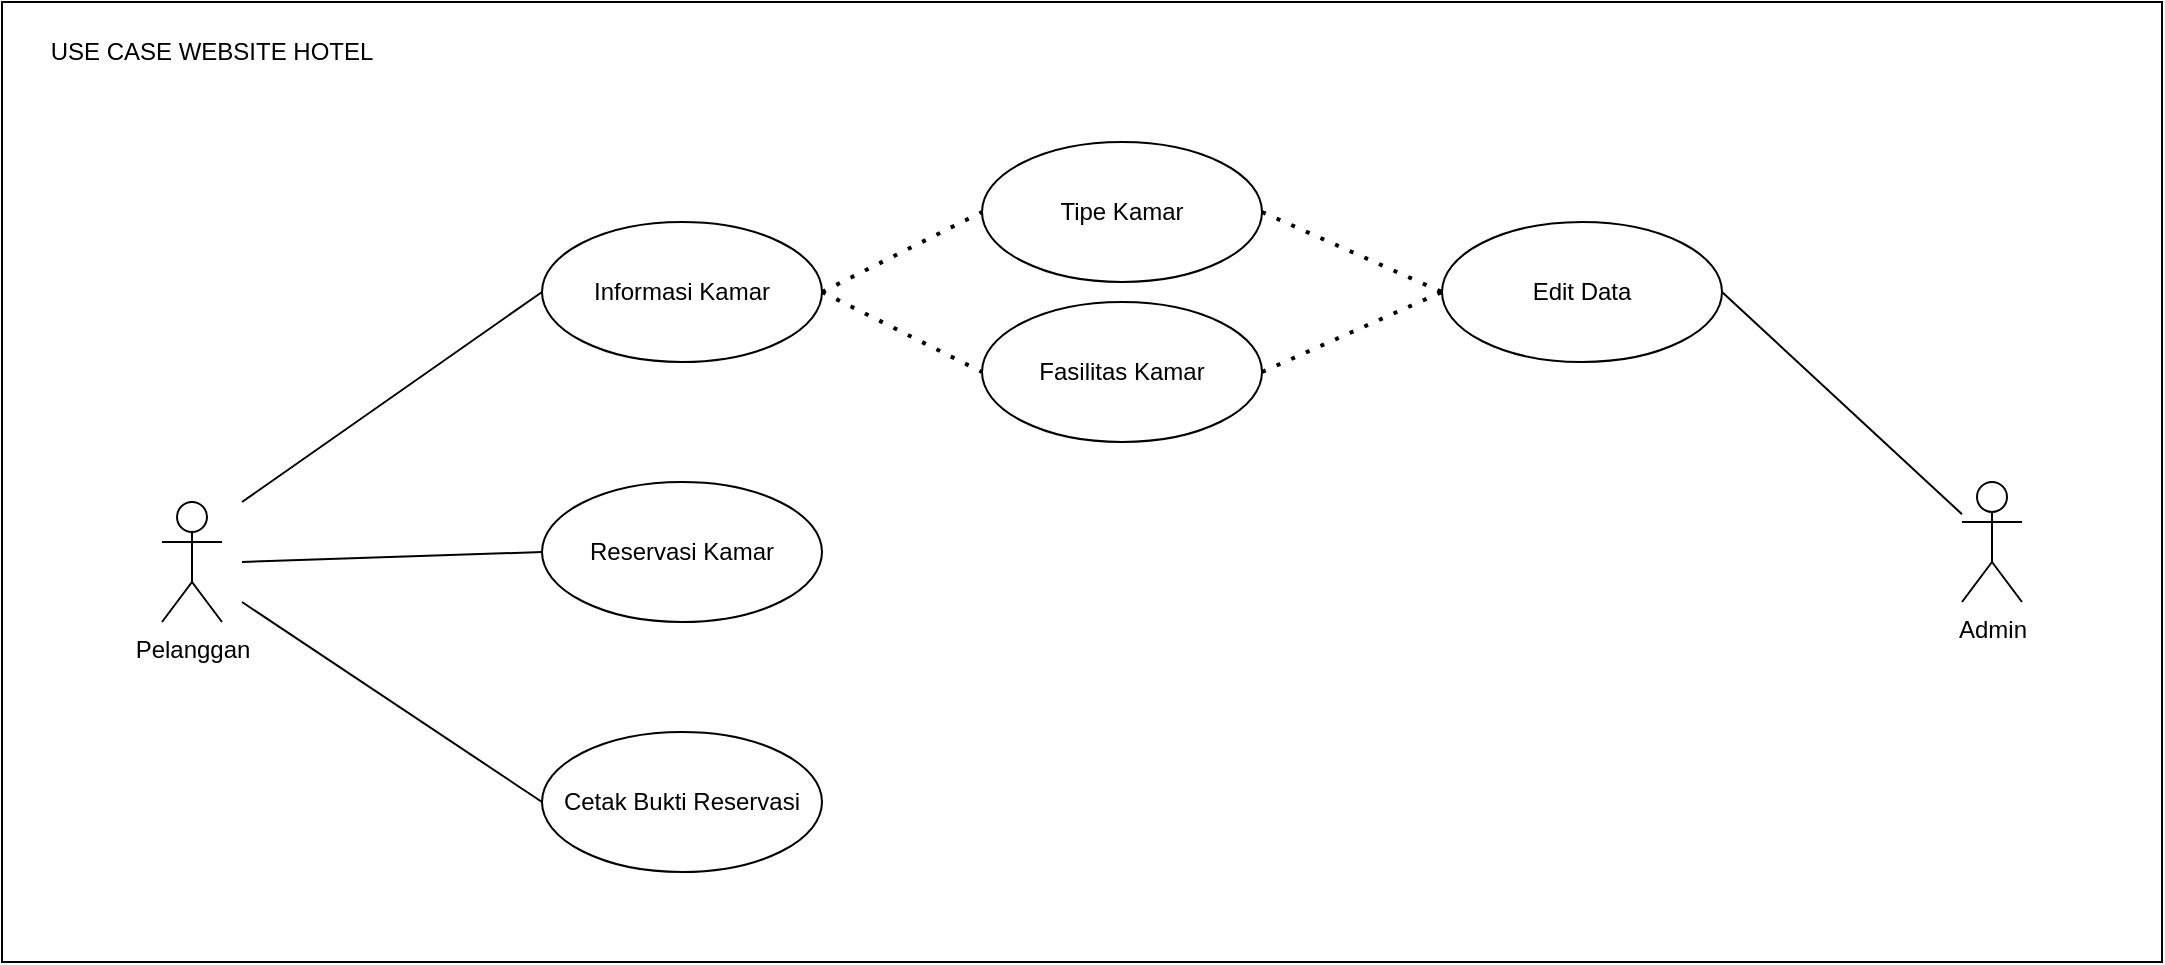 <mxfile version="16.5.3" type="github">
  <diagram id="QFk89UJ7KHTQGOqEEG_A" name="Page-1">
    <mxGraphModel dx="1157" dy="613" grid="1" gridSize="10" guides="1" tooltips="1" connect="1" arrows="1" fold="1" page="1" pageScale="1" pageWidth="850" pageHeight="1100" math="0" shadow="0">
      <root>
        <mxCell id="0" />
        <mxCell id="1" parent="0" />
        <mxCell id="in93S46vELKZa4IfoaVD-19" value="" style="rounded=0;whiteSpace=wrap;html=1;" vertex="1" parent="1">
          <mxGeometry x="40" y="40" width="1080" height="480" as="geometry" />
        </mxCell>
        <mxCell id="in93S46vELKZa4IfoaVD-2" value="Informasi Kamar" style="ellipse;whiteSpace=wrap;html=1;" vertex="1" parent="1">
          <mxGeometry x="310" y="150" width="140" height="70" as="geometry" />
        </mxCell>
        <mxCell id="in93S46vELKZa4IfoaVD-3" value="Tipe Kamar" style="ellipse;whiteSpace=wrap;html=1;" vertex="1" parent="1">
          <mxGeometry x="530" y="110" width="140" height="70" as="geometry" />
        </mxCell>
        <mxCell id="in93S46vELKZa4IfoaVD-4" value="Fasilitas Kamar" style="ellipse;whiteSpace=wrap;html=1;" vertex="1" parent="1">
          <mxGeometry x="530" y="190" width="140" height="70" as="geometry" />
        </mxCell>
        <mxCell id="in93S46vELKZa4IfoaVD-5" value="Reservasi Kamar" style="ellipse;whiteSpace=wrap;html=1;" vertex="1" parent="1">
          <mxGeometry x="310" y="280" width="140" height="70" as="geometry" />
        </mxCell>
        <mxCell id="in93S46vELKZa4IfoaVD-6" value="Cetak Bukti Reservasi" style="ellipse;whiteSpace=wrap;html=1;" vertex="1" parent="1">
          <mxGeometry x="310" y="405" width="140" height="70" as="geometry" />
        </mxCell>
        <mxCell id="in93S46vELKZa4IfoaVD-7" value="Pelanggan" style="shape=umlActor;verticalLabelPosition=bottom;verticalAlign=top;html=1;" vertex="1" parent="1">
          <mxGeometry x="120" y="290" width="30" height="60" as="geometry" />
        </mxCell>
        <mxCell id="in93S46vELKZa4IfoaVD-8" value="" style="endArrow=none;html=1;rounded=0;entryX=0;entryY=0.5;entryDx=0;entryDy=0;" edge="1" parent="1" target="in93S46vELKZa4IfoaVD-2">
          <mxGeometry width="50" height="50" relative="1" as="geometry">
            <mxPoint x="160" y="290" as="sourcePoint" />
            <mxPoint x="550" y="240" as="targetPoint" />
          </mxGeometry>
        </mxCell>
        <mxCell id="in93S46vELKZa4IfoaVD-9" value="" style="endArrow=none;dashed=1;html=1;dashPattern=1 3;strokeWidth=2;rounded=0;entryX=0;entryY=0.5;entryDx=0;entryDy=0;exitX=1;exitY=0.5;exitDx=0;exitDy=0;" edge="1" parent="1" source="in93S46vELKZa4IfoaVD-2" target="in93S46vELKZa4IfoaVD-3">
          <mxGeometry width="50" height="50" relative="1" as="geometry">
            <mxPoint x="420" y="390" as="sourcePoint" />
            <mxPoint x="470" y="340" as="targetPoint" />
          </mxGeometry>
        </mxCell>
        <mxCell id="in93S46vELKZa4IfoaVD-10" value="" style="endArrow=none;dashed=1;html=1;dashPattern=1 3;strokeWidth=2;rounded=0;entryX=0;entryY=0.5;entryDx=0;entryDy=0;exitX=1;exitY=0.5;exitDx=0;exitDy=0;" edge="1" parent="1" source="in93S46vELKZa4IfoaVD-2" target="in93S46vELKZa4IfoaVD-4">
          <mxGeometry width="50" height="50" relative="1" as="geometry">
            <mxPoint x="420" y="290" as="sourcePoint" />
            <mxPoint x="470" y="240" as="targetPoint" />
          </mxGeometry>
        </mxCell>
        <mxCell id="in93S46vELKZa4IfoaVD-11" value="" style="endArrow=none;html=1;rounded=0;entryX=0;entryY=0.5;entryDx=0;entryDy=0;" edge="1" parent="1" target="in93S46vELKZa4IfoaVD-5">
          <mxGeometry width="50" height="50" relative="1" as="geometry">
            <mxPoint x="160" y="320" as="sourcePoint" />
            <mxPoint x="300" y="315" as="targetPoint" />
          </mxGeometry>
        </mxCell>
        <mxCell id="in93S46vELKZa4IfoaVD-12" value="" style="endArrow=none;html=1;rounded=0;entryX=0;entryY=0.5;entryDx=0;entryDy=0;" edge="1" parent="1" target="in93S46vELKZa4IfoaVD-6">
          <mxGeometry width="50" height="50" relative="1" as="geometry">
            <mxPoint x="160" y="340" as="sourcePoint" />
            <mxPoint x="320" y="410" as="targetPoint" />
            <Array as="points" />
          </mxGeometry>
        </mxCell>
        <mxCell id="in93S46vELKZa4IfoaVD-13" value="Edit Data" style="ellipse;whiteSpace=wrap;html=1;" vertex="1" parent="1">
          <mxGeometry x="760" y="150" width="140" height="70" as="geometry" />
        </mxCell>
        <mxCell id="in93S46vELKZa4IfoaVD-14" value="" style="endArrow=none;dashed=1;html=1;dashPattern=1 3;strokeWidth=2;rounded=0;entryX=0;entryY=0.5;entryDx=0;entryDy=0;exitX=1;exitY=0.5;exitDx=0;exitDy=0;" edge="1" parent="1" source="in93S46vELKZa4IfoaVD-4" target="in93S46vELKZa4IfoaVD-13">
          <mxGeometry width="50" height="50" relative="1" as="geometry">
            <mxPoint x="610" y="300" as="sourcePoint" />
            <mxPoint x="660" y="250" as="targetPoint" />
          </mxGeometry>
        </mxCell>
        <mxCell id="in93S46vELKZa4IfoaVD-15" value="" style="endArrow=none;dashed=1;html=1;dashPattern=1 3;strokeWidth=2;rounded=0;entryX=0;entryY=0.5;entryDx=0;entryDy=0;exitX=1;exitY=0.5;exitDx=0;exitDy=0;" edge="1" parent="1" source="in93S46vELKZa4IfoaVD-3" target="in93S46vELKZa4IfoaVD-13">
          <mxGeometry width="50" height="50" relative="1" as="geometry">
            <mxPoint x="610" y="300" as="sourcePoint" />
            <mxPoint x="760" y="180" as="targetPoint" />
          </mxGeometry>
        </mxCell>
        <mxCell id="in93S46vELKZa4IfoaVD-16" value="Admin" style="shape=umlActor;verticalLabelPosition=bottom;verticalAlign=top;html=1;outlineConnect=0;" vertex="1" parent="1">
          <mxGeometry x="1020" y="280" width="30" height="60" as="geometry" />
        </mxCell>
        <mxCell id="in93S46vELKZa4IfoaVD-17" value="" style="endArrow=none;html=1;rounded=0;exitX=1;exitY=0.5;exitDx=0;exitDy=0;" edge="1" parent="1" source="in93S46vELKZa4IfoaVD-13" target="in93S46vELKZa4IfoaVD-16">
          <mxGeometry width="50" height="50" relative="1" as="geometry">
            <mxPoint x="820" y="630" as="sourcePoint" />
            <mxPoint x="870" y="580" as="targetPoint" />
          </mxGeometry>
        </mxCell>
        <mxCell id="in93S46vELKZa4IfoaVD-18" value="USE CASE WEBSITE HOTEL" style="text;html=1;strokeColor=none;fillColor=none;align=center;verticalAlign=middle;whiteSpace=wrap;rounded=0;" vertex="1" parent="1">
          <mxGeometry x="50" y="50" width="190" height="30" as="geometry" />
        </mxCell>
      </root>
    </mxGraphModel>
  </diagram>
</mxfile>
